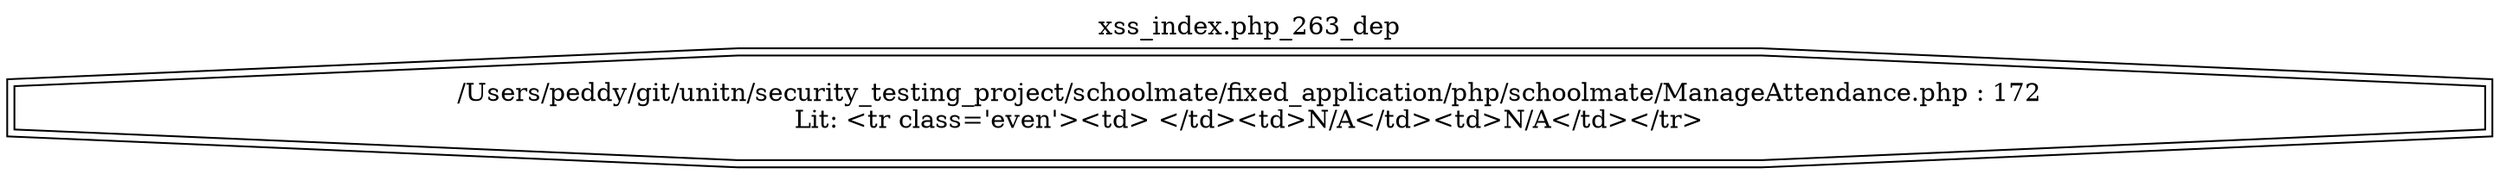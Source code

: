 digraph cfg {
  label="xss_index.php_263_dep";
  labelloc=t;
  n1 [shape=doubleoctagon, label="/Users/peddy/git/unitn/security_testing_project/schoolmate/fixed_application/php/schoolmate/ManageAttendance.php : 172\nLit: <tr class='even'><td>&nbsp;</td><td>N/A</td><td>N/A</td></tr>\n"];
}
